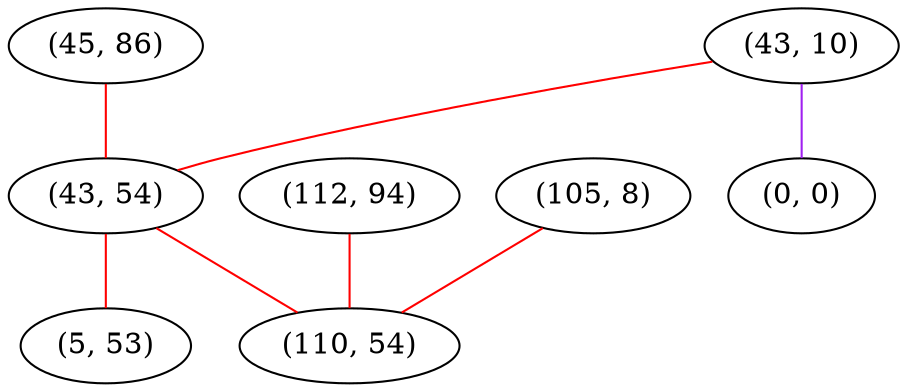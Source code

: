 graph "" {
"(45, 86)";
"(43, 10)";
"(0, 0)";
"(112, 94)";
"(105, 8)";
"(43, 54)";
"(5, 53)";
"(110, 54)";
"(45, 86)" -- "(43, 54)"  [color=red, key=0, weight=1];
"(43, 10)" -- "(0, 0)"  [color=purple, key=0, weight=4];
"(43, 10)" -- "(43, 54)"  [color=red, key=0, weight=1];
"(112, 94)" -- "(110, 54)"  [color=red, key=0, weight=1];
"(105, 8)" -- "(110, 54)"  [color=red, key=0, weight=1];
"(43, 54)" -- "(5, 53)"  [color=red, key=0, weight=1];
"(43, 54)" -- "(110, 54)"  [color=red, key=0, weight=1];
}
